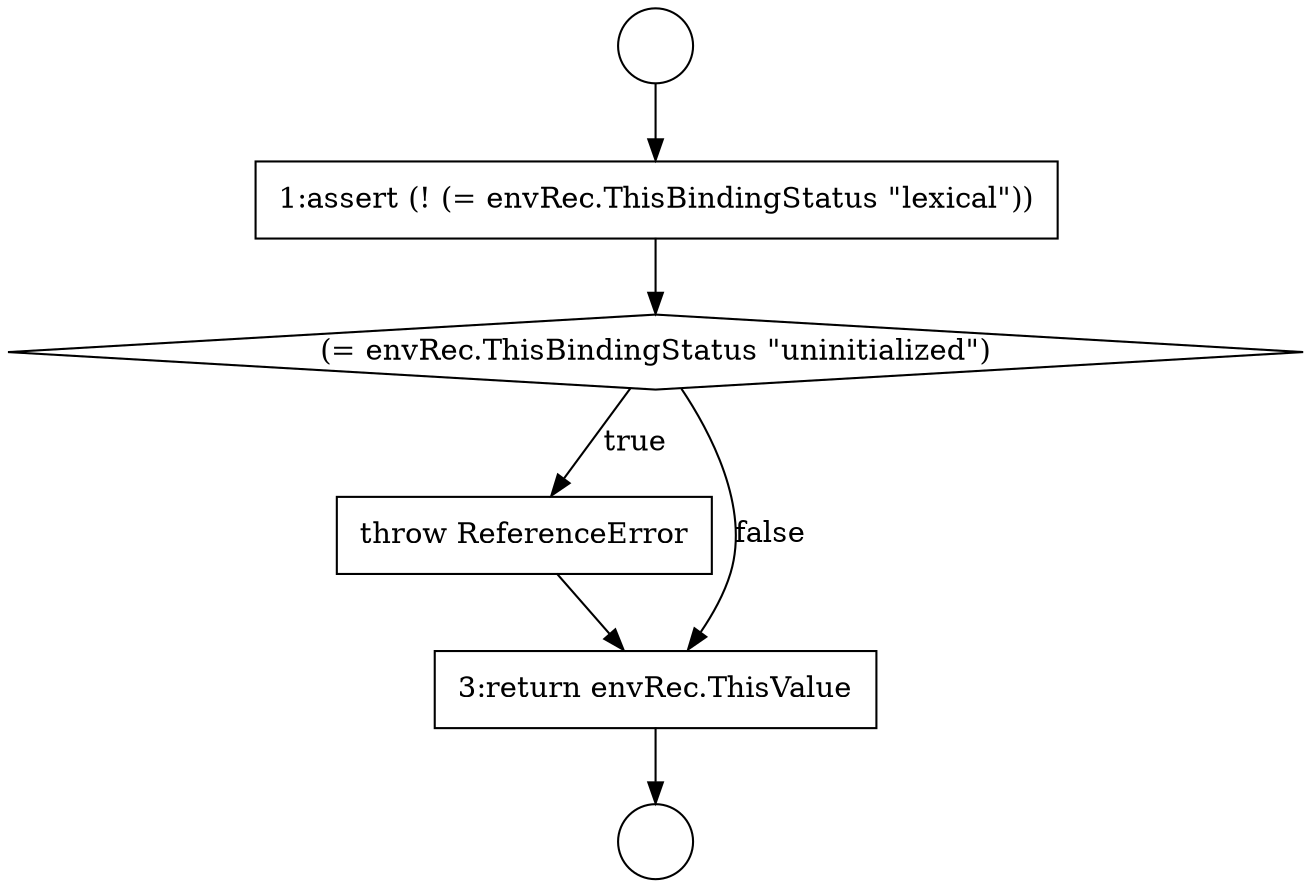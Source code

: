 digraph {
  node1168 [shape=diamond, label=<<font color="black">(= envRec.ThisBindingStatus &quot;uninitialized&quot;)</font>> color="black" fillcolor="white" style=filled]
  node1169 [shape=none, margin=0, label=<<font color="black">
    <table border="0" cellborder="1" cellspacing="0" cellpadding="10">
      <tr><td align="left">throw ReferenceError</td></tr>
    </table>
  </font>> color="black" fillcolor="white" style=filled]
  node1166 [shape=circle label=" " color="black" fillcolor="white" style=filled]
  node1165 [shape=circle label=" " color="black" fillcolor="white" style=filled]
  node1170 [shape=none, margin=0, label=<<font color="black">
    <table border="0" cellborder="1" cellspacing="0" cellpadding="10">
      <tr><td align="left">3:return envRec.ThisValue</td></tr>
    </table>
  </font>> color="black" fillcolor="white" style=filled]
  node1167 [shape=none, margin=0, label=<<font color="black">
    <table border="0" cellborder="1" cellspacing="0" cellpadding="10">
      <tr><td align="left">1:assert (! (= envRec.ThisBindingStatus &quot;lexical&quot;))</td></tr>
    </table>
  </font>> color="black" fillcolor="white" style=filled]
  node1165 -> node1167 [ color="black"]
  node1169 -> node1170 [ color="black"]
  node1168 -> node1169 [label=<<font color="black">true</font>> color="black"]
  node1168 -> node1170 [label=<<font color="black">false</font>> color="black"]
  node1167 -> node1168 [ color="black"]
  node1170 -> node1166 [ color="black"]
}
